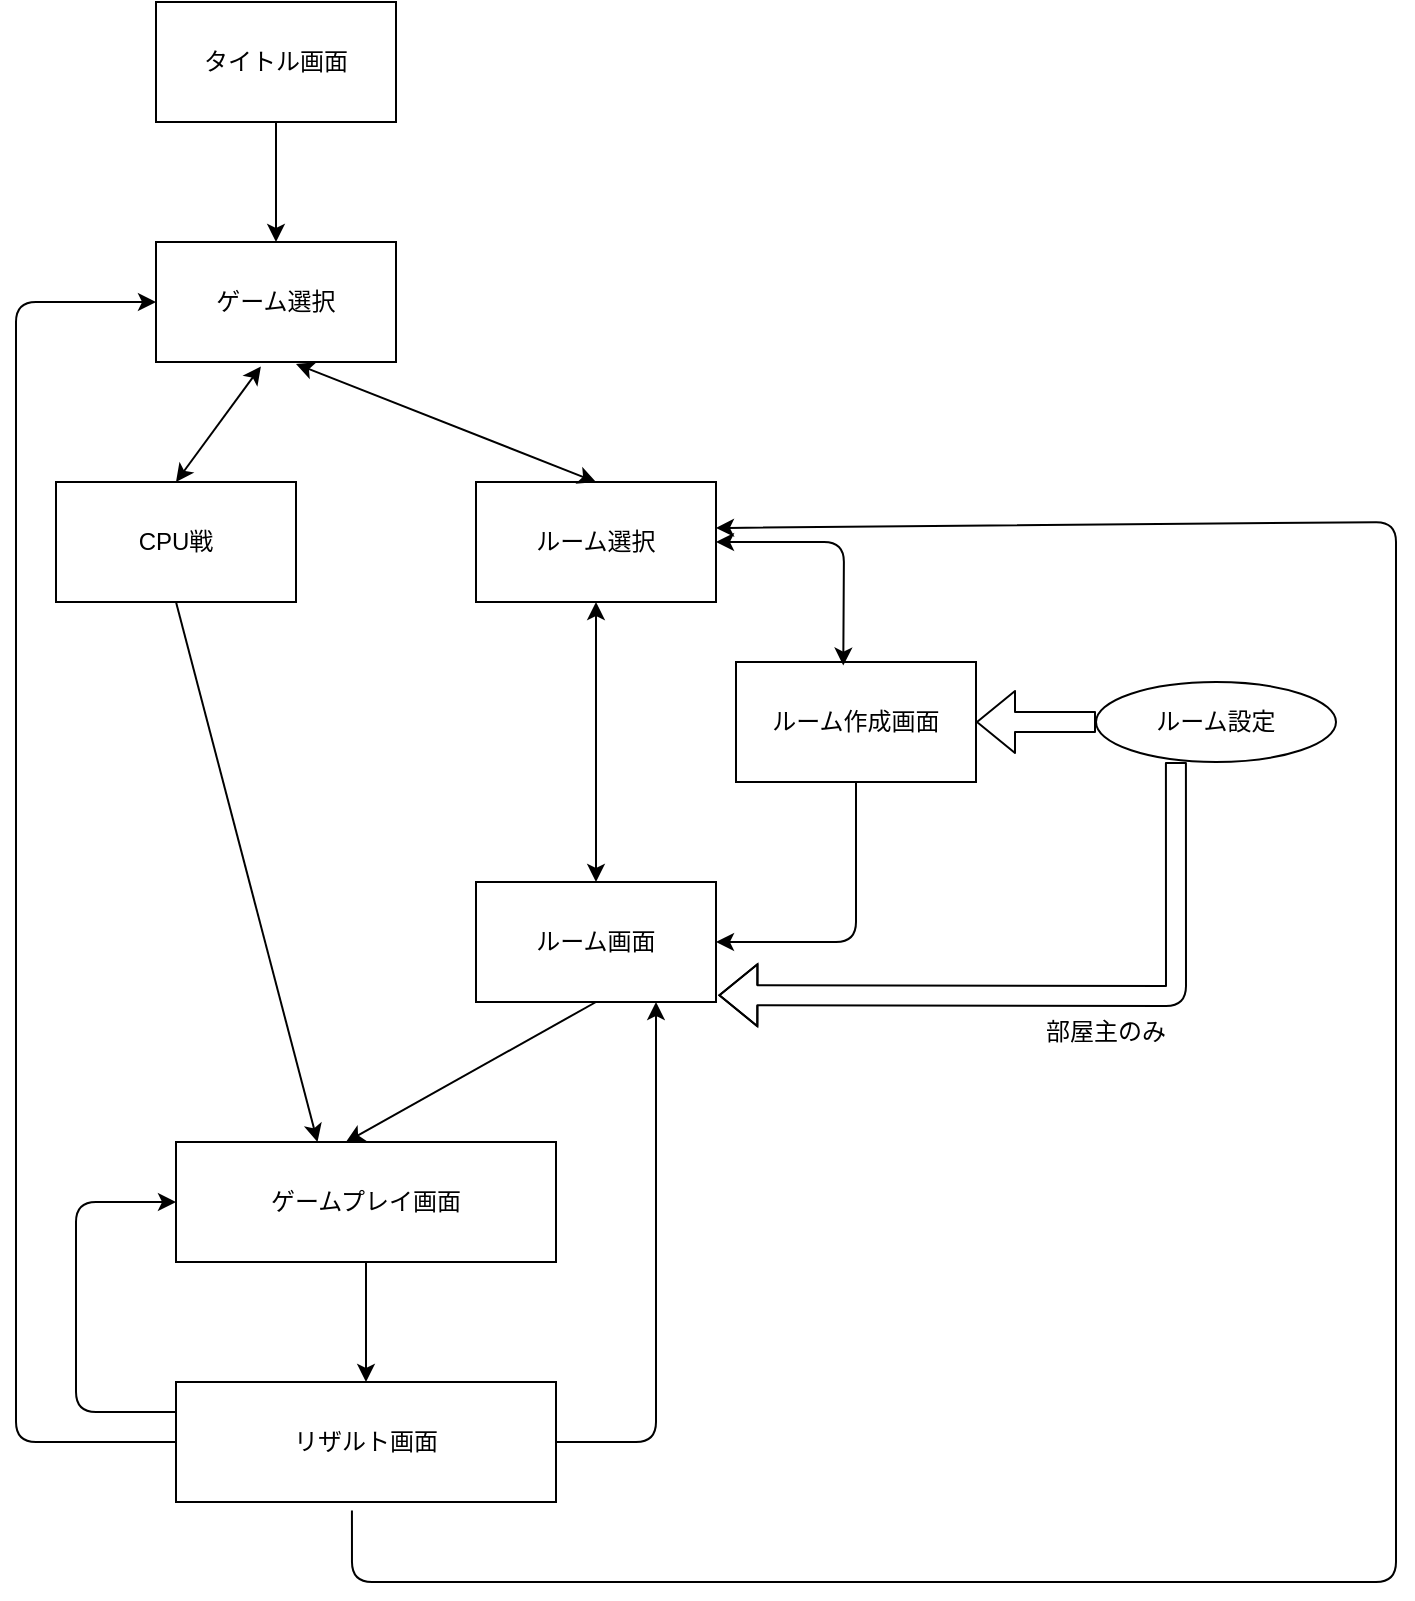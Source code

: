 <mxfile version="12.1.8" type="github" pages="1"><diagram id="H0Kjby1Ooqn422kR4NMH" name="ページ1"><mxGraphModel dx="1024" dy="566" grid="1" gridSize="10" guides="1" tooltips="1" connect="1" arrows="1" fold="1" page="1" pageScale="1" pageWidth="827" pageHeight="1169" math="0" shadow="0"><root><mxCell id="0"/><mxCell id="1" parent="0"/><mxCell id="xaSvYIL9wB8uEGPBBk2H-1" value="タイトル画面" style="rounded=0;whiteSpace=wrap;html=1;" vertex="1" parent="1"><mxGeometry x="110" y="40" width="120" height="60" as="geometry"/></mxCell><mxCell id="xaSvYIL9wB8uEGPBBk2H-2" value="ゲーム選択" style="rounded=0;whiteSpace=wrap;html=1;" vertex="1" parent="1"><mxGeometry x="110" y="160" width="120" height="60" as="geometry"/></mxCell><mxCell id="xaSvYIL9wB8uEGPBBk2H-3" value="ルーム選択" style="rounded=0;whiteSpace=wrap;html=1;" vertex="1" parent="1"><mxGeometry x="270" y="280" width="120" height="60" as="geometry"/></mxCell><mxCell id="xaSvYIL9wB8uEGPBBk2H-4" value="" style="endArrow=classic;startArrow=classic;html=1;exitX=0.5;exitY=0;exitDx=0;exitDy=0;" edge="1" parent="1" source="xaSvYIL9wB8uEGPBBk2H-3"><mxGeometry width="50" height="50" relative="1" as="geometry"><mxPoint x="110" y="390" as="sourcePoint"/><mxPoint x="180" y="221" as="targetPoint"/></mxGeometry></mxCell><mxCell id="xaSvYIL9wB8uEGPBBk2H-5" value="" style="endArrow=classic;html=1;exitX=0.5;exitY=1;exitDx=0;exitDy=0;entryX=0.5;entryY=0;entryDx=0;entryDy=0;" edge="1" parent="1" source="xaSvYIL9wB8uEGPBBk2H-1" target="xaSvYIL9wB8uEGPBBk2H-2"><mxGeometry width="50" height="50" relative="1" as="geometry"><mxPoint x="160" y="160" as="sourcePoint"/><mxPoint x="120" y="140" as="targetPoint"/></mxGeometry></mxCell><mxCell id="xaSvYIL9wB8uEGPBBk2H-6" value="CPU戦" style="rounded=0;whiteSpace=wrap;html=1;" vertex="1" parent="1"><mxGeometry x="60" y="280" width="120" height="60" as="geometry"/></mxCell><mxCell id="xaSvYIL9wB8uEGPBBk2H-7" value="" style="endArrow=classic;startArrow=classic;html=1;entryX=0.437;entryY=1.037;entryDx=0;entryDy=0;entryPerimeter=0;exitX=0.5;exitY=0;exitDx=0;exitDy=0;" edge="1" parent="1" source="xaSvYIL9wB8uEGPBBk2H-6" target="xaSvYIL9wB8uEGPBBk2H-2"><mxGeometry width="50" height="50" relative="1" as="geometry"><mxPoint x="60" y="410" as="sourcePoint"/><mxPoint x="110" y="360" as="targetPoint"/></mxGeometry></mxCell><mxCell id="xaSvYIL9wB8uEGPBBk2H-8" value="" style="endArrow=classic;html=1;entryX=0.425;entryY=-0.001;entryDx=0;entryDy=0;entryPerimeter=0;exitX=0.5;exitY=1;exitDx=0;exitDy=0;" edge="1" parent="1" source="xaSvYIL9wB8uEGPBBk2H-6"><mxGeometry width="50" height="50" relative="1" as="geometry"><mxPoint x="60" y="600" as="sourcePoint"/><mxPoint x="190.75" y="609.95" as="targetPoint"/></mxGeometry></mxCell><mxCell id="xaSvYIL9wB8uEGPBBk2H-9" value="ルーム画面" style="rounded=0;whiteSpace=wrap;html=1;" vertex="1" parent="1"><mxGeometry x="270" y="480" width="120" height="60" as="geometry"/></mxCell><mxCell id="xaSvYIL9wB8uEGPBBk2H-10" value="ルーム作成画面" style="rounded=0;whiteSpace=wrap;html=1;" vertex="1" parent="1"><mxGeometry x="400" y="370" width="120" height="60" as="geometry"/></mxCell><mxCell id="xaSvYIL9wB8uEGPBBk2H-11" value="" style="endArrow=classic;startArrow=classic;html=1;entryX=1;entryY=0.5;entryDx=0;entryDy=0;exitX=0.447;exitY=0.03;exitDx=0;exitDy=0;exitPerimeter=0;" edge="1" parent="1" source="xaSvYIL9wB8uEGPBBk2H-10" target="xaSvYIL9wB8uEGPBBk2H-3"><mxGeometry width="50" height="50" relative="1" as="geometry"><mxPoint x="500" y="540" as="sourcePoint"/><mxPoint x="360" y="400" as="targetPoint"/><Array as="points"><mxPoint x="454" y="310"/></Array></mxGeometry></mxCell><mxCell id="xaSvYIL9wB8uEGPBBk2H-12" value="" style="endArrow=classic;html=1;entryX=1;entryY=0.5;entryDx=0;entryDy=0;exitX=0.5;exitY=1;exitDx=0;exitDy=0;" edge="1" parent="1" source="xaSvYIL9wB8uEGPBBk2H-10" target="xaSvYIL9wB8uEGPBBk2H-9"><mxGeometry width="50" height="50" relative="1" as="geometry"><mxPoint x="210" y="740" as="sourcePoint"/><mxPoint x="260" y="690" as="targetPoint"/><Array as="points"><mxPoint x="460" y="510"/></Array></mxGeometry></mxCell><mxCell id="xaSvYIL9wB8uEGPBBk2H-13" value="" style="endArrow=classic;startArrow=classic;html=1;entryX=0.5;entryY=0;entryDx=0;entryDy=0;exitX=0.5;exitY=1;exitDx=0;exitDy=0;" edge="1" parent="1" source="xaSvYIL9wB8uEGPBBk2H-3" target="xaSvYIL9wB8uEGPBBk2H-9"><mxGeometry width="50" height="50" relative="1" as="geometry"><mxPoint x="280" y="430" as="sourcePoint"/><mxPoint x="260" y="690" as="targetPoint"/></mxGeometry></mxCell><mxCell id="xaSvYIL9wB8uEGPBBk2H-14" value="" style="endArrow=classic;html=1;entryX=0.5;entryY=0;entryDx=0;entryDy=0;exitX=0.5;exitY=1;exitDx=0;exitDy=0;" edge="1" parent="1" source="xaSvYIL9wB8uEGPBBk2H-9"><mxGeometry width="50" height="50" relative="1" as="geometry"><mxPoint x="60" y="740" as="sourcePoint"/><mxPoint x="205" y="610" as="targetPoint"/></mxGeometry></mxCell><mxCell id="xaSvYIL9wB8uEGPBBk2H-15" value="ゲームプレイ画面" style="rounded=0;whiteSpace=wrap;html=1;" vertex="1" parent="1"><mxGeometry x="120" y="610" width="190" height="60" as="geometry"/></mxCell><mxCell id="xaSvYIL9wB8uEGPBBk2H-16" value="ルーム設定" style="ellipse;whiteSpace=wrap;html=1;" vertex="1" parent="1"><mxGeometry x="580" y="380" width="120" height="40" as="geometry"/></mxCell><mxCell id="xaSvYIL9wB8uEGPBBk2H-17" value="" style="shape=flexArrow;endArrow=classic;html=1;entryX=1;entryY=0.5;entryDx=0;entryDy=0;exitX=0;exitY=0.5;exitDx=0;exitDy=0;" edge="1" parent="1" source="xaSvYIL9wB8uEGPBBk2H-16" target="xaSvYIL9wB8uEGPBBk2H-10"><mxGeometry width="50" height="50" relative="1" as="geometry"><mxPoint x="490" y="610" as="sourcePoint"/><mxPoint x="550" y="520" as="targetPoint"/></mxGeometry></mxCell><mxCell id="xaSvYIL9wB8uEGPBBk2H-18" value="" style="shape=flexArrow;endArrow=classic;html=1;entryX=1.01;entryY=0.943;entryDx=0;entryDy=0;exitX=0.333;exitY=1;exitDx=0;exitDy=0;exitPerimeter=0;entryPerimeter=0;" edge="1" parent="1" source="xaSvYIL9wB8uEGPBBk2H-16" target="xaSvYIL9wB8uEGPBBk2H-9"><mxGeometry width="50" height="50" relative="1" as="geometry"><mxPoint x="200" y="740" as="sourcePoint"/><mxPoint x="250" y="690" as="targetPoint"/><Array as="points"><mxPoint x="620" y="537"/></Array></mxGeometry></mxCell><mxCell id="xaSvYIL9wB8uEGPBBk2H-19" value="部屋主のみ" style="text;html=1;strokeColor=none;fillColor=none;align=center;verticalAlign=middle;whiteSpace=wrap;rounded=0;" vertex="1" parent="1"><mxGeometry x="530" y="540" width="110" height="30" as="geometry"/></mxCell><mxCell id="xaSvYIL9wB8uEGPBBk2H-20" value="リザルト画面" style="rounded=0;whiteSpace=wrap;html=1;" vertex="1" parent="1"><mxGeometry x="120" y="730" width="190" height="60" as="geometry"/></mxCell><mxCell id="xaSvYIL9wB8uEGPBBk2H-21" value="" style="endArrow=classic;html=1;entryX=0.5;entryY=0;entryDx=0;entryDy=0;exitX=0.5;exitY=1;exitDx=0;exitDy=0;" edge="1" parent="1" source="xaSvYIL9wB8uEGPBBk2H-15" target="xaSvYIL9wB8uEGPBBk2H-20"><mxGeometry width="50" height="50" relative="1" as="geometry"><mxPoint x="60" y="860" as="sourcePoint"/><mxPoint x="110" y="810" as="targetPoint"/></mxGeometry></mxCell><mxCell id="xaSvYIL9wB8uEGPBBk2H-22" value="" style="endArrow=classic;html=1;entryX=0.75;entryY=1;entryDx=0;entryDy=0;exitX=1;exitY=0.5;exitDx=0;exitDy=0;" edge="1" parent="1" source="xaSvYIL9wB8uEGPBBk2H-20" target="xaSvYIL9wB8uEGPBBk2H-9"><mxGeometry width="50" height="50" relative="1" as="geometry"><mxPoint x="60" y="860" as="sourcePoint"/><mxPoint x="110" y="810" as="targetPoint"/><Array as="points"><mxPoint x="360" y="760"/></Array></mxGeometry></mxCell><mxCell id="xaSvYIL9wB8uEGPBBk2H-23" value="" style="endArrow=classic;html=1;exitX=0;exitY=0.5;exitDx=0;exitDy=0;entryX=0;entryY=0.5;entryDx=0;entryDy=0;" edge="1" parent="1" source="xaSvYIL9wB8uEGPBBk2H-20" target="xaSvYIL9wB8uEGPBBk2H-2"><mxGeometry width="50" height="50" relative="1" as="geometry"><mxPoint x="60" y="860" as="sourcePoint"/><mxPoint x="40" y="360" as="targetPoint"/><Array as="points"><mxPoint x="40" y="760"/><mxPoint x="40" y="190"/></Array></mxGeometry></mxCell><mxCell id="xaSvYIL9wB8uEGPBBk2H-24" value="" style="endArrow=classic;html=1;exitX=0.463;exitY=1.07;exitDx=0;exitDy=0;exitPerimeter=0;" edge="1" parent="1" source="xaSvYIL9wB8uEGPBBk2H-20"><mxGeometry width="50" height="50" relative="1" as="geometry"><mxPoint x="30" y="860" as="sourcePoint"/><mxPoint x="390" y="303" as="targetPoint"/><Array as="points"><mxPoint x="208" y="830"/><mxPoint x="730" y="830"/><mxPoint x="730" y="300"/></Array></mxGeometry></mxCell><mxCell id="xaSvYIL9wB8uEGPBBk2H-25" value="" style="endArrow=classic;html=1;exitX=0;exitY=0.25;exitDx=0;exitDy=0;entryX=0;entryY=0.5;entryDx=0;entryDy=0;" edge="1" parent="1" source="xaSvYIL9wB8uEGPBBk2H-20" target="xaSvYIL9wB8uEGPBBk2H-15"><mxGeometry width="50" height="50" relative="1" as="geometry"><mxPoint x="90" y="700" as="sourcePoint"/><mxPoint x="140" y="650" as="targetPoint"/><Array as="points"><mxPoint x="70" y="745"/><mxPoint x="70" y="640"/></Array></mxGeometry></mxCell></root></mxGraphModel></diagram></mxfile>